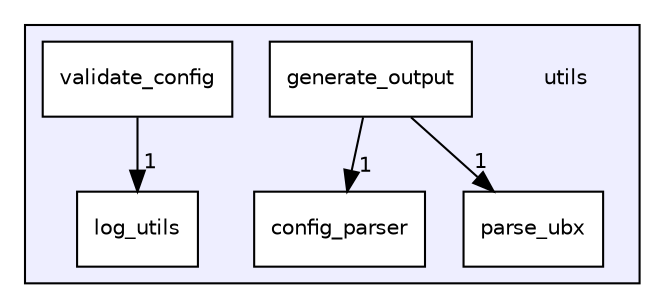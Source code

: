 digraph "utils" {
  compound=true
  node [ fontsize="10", fontname="Helvetica"];
  edge [ labelfontsize="10", labelfontname="Helvetica"];
  subgraph clusterdir_cbdb8362360e11eafe2fa3bc74cf0ffd {
    graph [ bgcolor="#eeeeff", pencolor="black", label="" URL="dir_cbdb8362360e11eafe2fa3bc74cf0ffd.html"];
    dir_cbdb8362360e11eafe2fa3bc74cf0ffd [shape=plaintext label="utils"];
    dir_2a0394218fe461f8ab7de890fc758af5 [shape=box label="config_parser" color="black" fillcolor="white" style="filled" URL="dir_2a0394218fe461f8ab7de890fc758af5.html"];
    dir_a8aa50ce51fb5eccde611db0223c7ef8 [shape=box label="generate_output" color="black" fillcolor="white" style="filled" URL="dir_a8aa50ce51fb5eccde611db0223c7ef8.html"];
    dir_1fd2e15db5d6ca9464cc0e33bdf964d9 [shape=box label="log_utils" color="black" fillcolor="white" style="filled" URL="dir_1fd2e15db5d6ca9464cc0e33bdf964d9.html"];
    dir_c7c7a826dd3a0d4fad441e1a2df5925e [shape=box label="parse_ubx" color="black" fillcolor="white" style="filled" URL="dir_c7c7a826dd3a0d4fad441e1a2df5925e.html"];
    dir_808c3c17dc6985114a02ebabc17bcad9 [shape=box label="validate_config" color="black" fillcolor="white" style="filled" URL="dir_808c3c17dc6985114a02ebabc17bcad9.html"];
  }
  dir_808c3c17dc6985114a02ebabc17bcad9->dir_1fd2e15db5d6ca9464cc0e33bdf964d9 [headlabel="1", labeldistance=1.5 headhref="dir_000005_000003.html"];
  dir_a8aa50ce51fb5eccde611db0223c7ef8->dir_c7c7a826dd3a0d4fad441e1a2df5925e [headlabel="1", labeldistance=1.5 headhref="dir_000002_000004.html"];
  dir_a8aa50ce51fb5eccde611db0223c7ef8->dir_2a0394218fe461f8ab7de890fc758af5 [headlabel="1", labeldistance=1.5 headhref="dir_000002_000001.html"];
}
